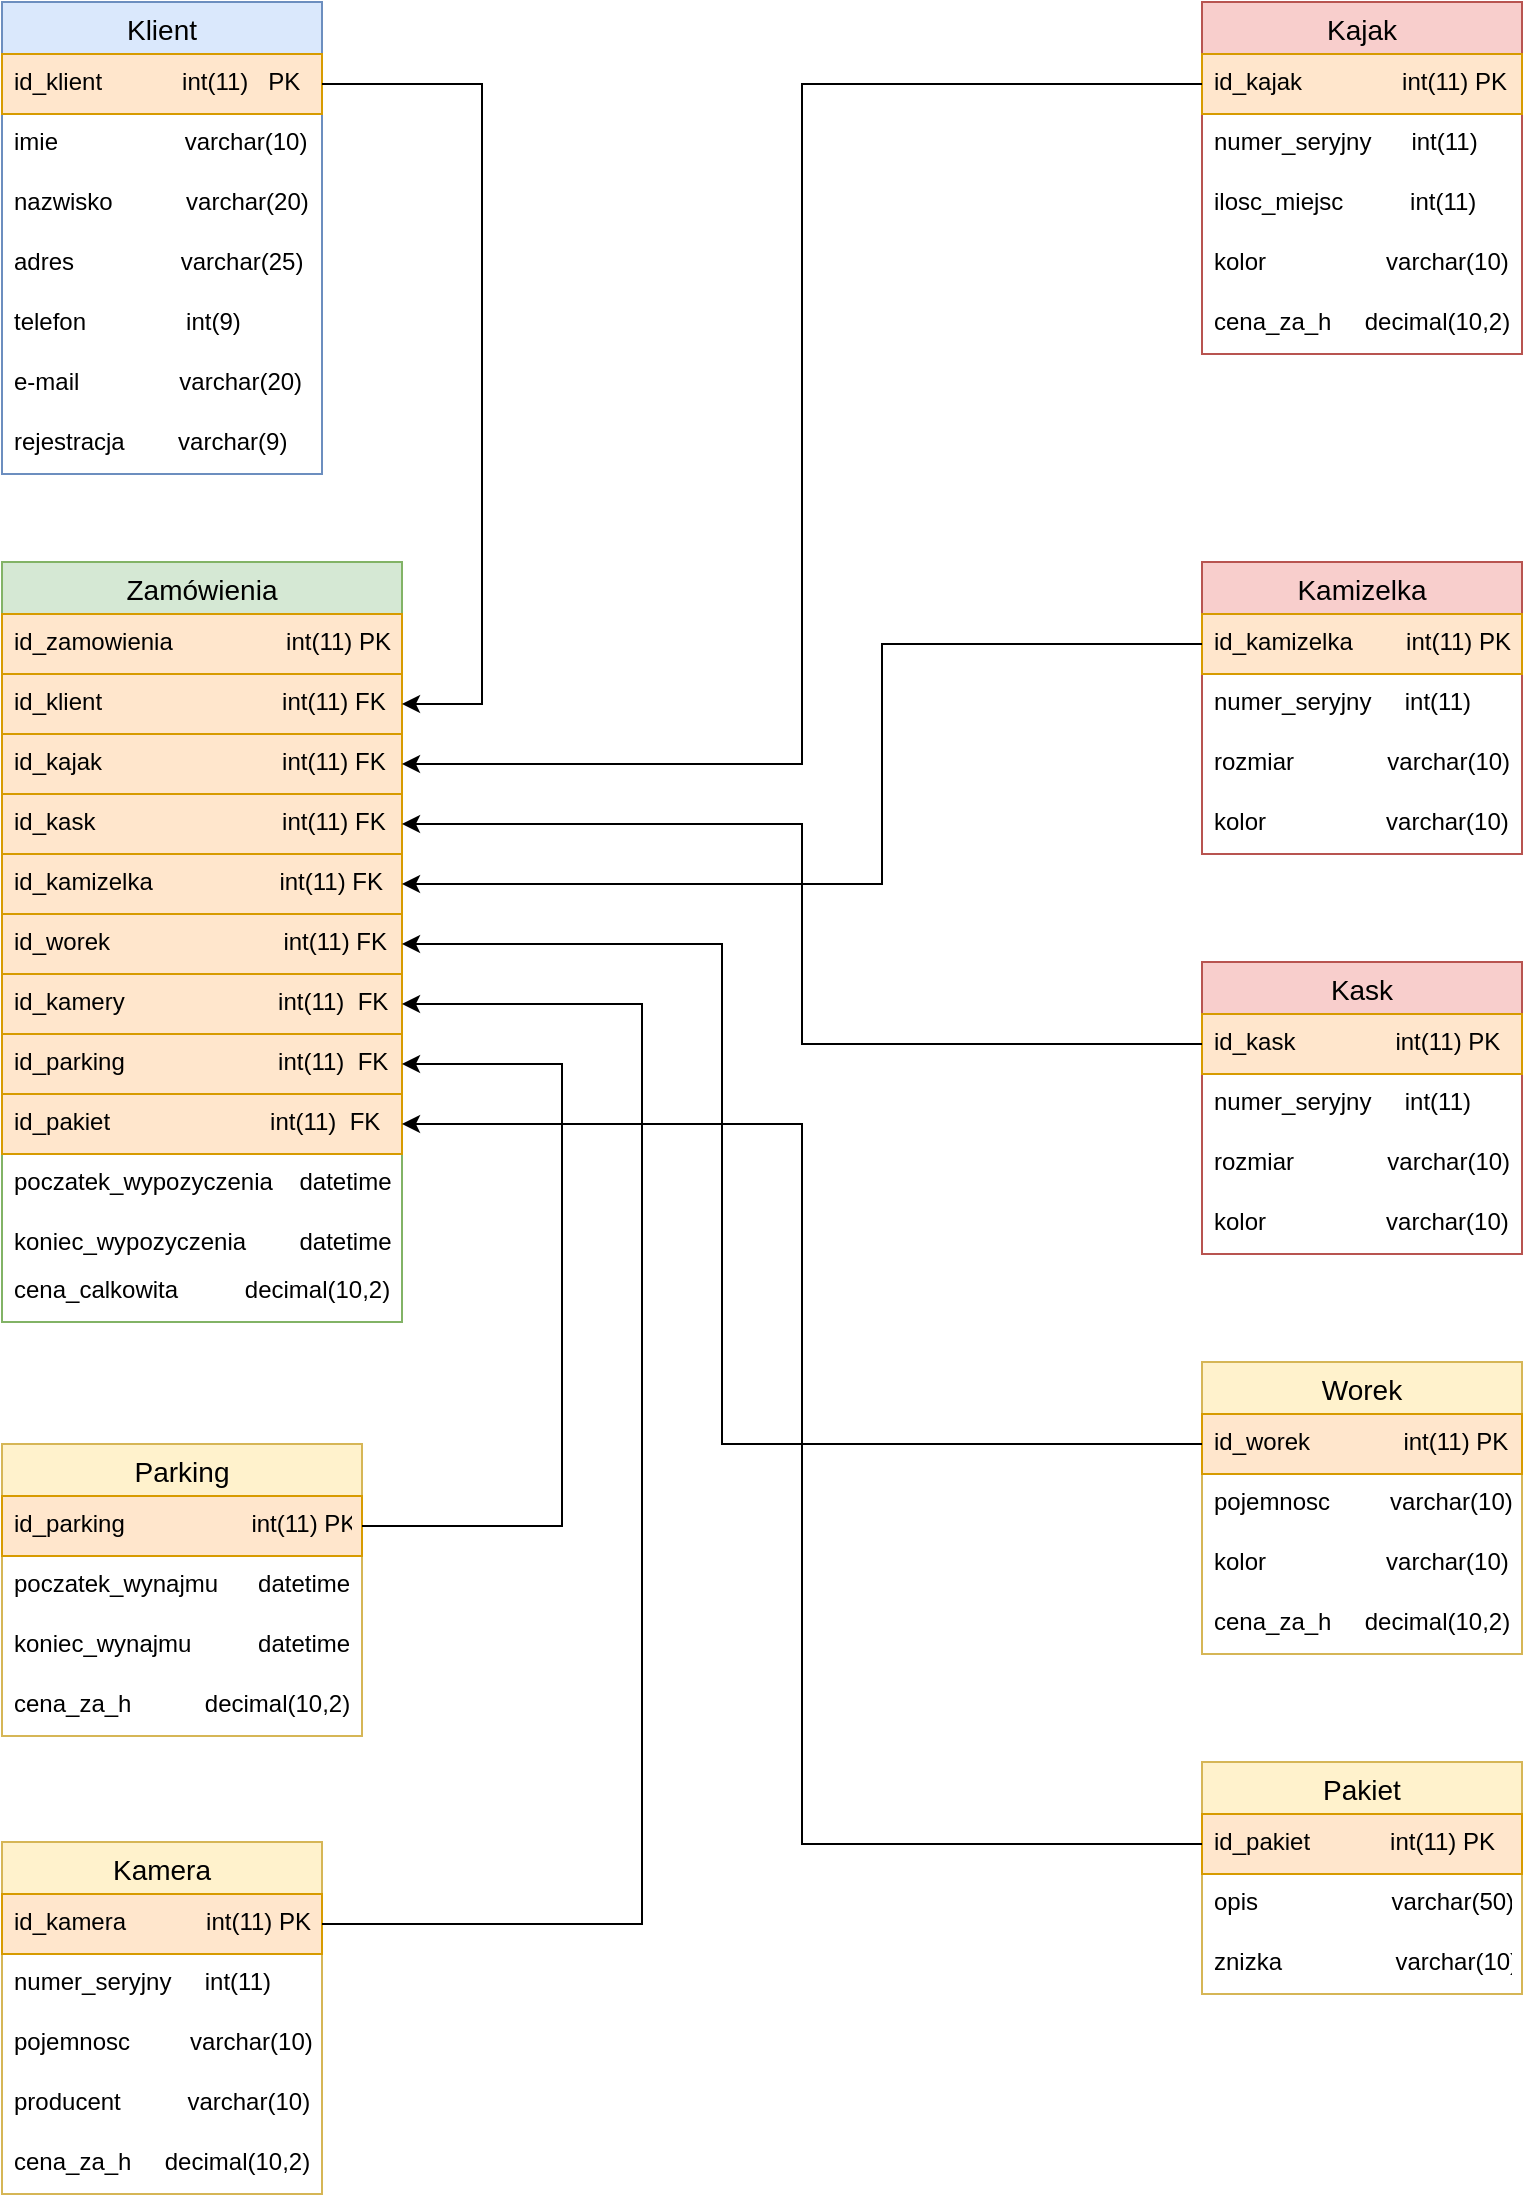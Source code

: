 <mxfile version="18.1.2" type="device"><diagram id="ROGMq6jxVh5PJTaywICQ" name="Page-1"><mxGraphModel dx="1422" dy="737" grid="1" gridSize="10" guides="1" tooltips="1" connect="1" arrows="1" fold="1" page="1" pageScale="1" pageWidth="827" pageHeight="1169" math="0" shadow="0"><root><mxCell id="0"/><mxCell id="1" parent="0"/><mxCell id="9m70KWR6ilncUeWyf_83-3" value="Klient" style="swimlane;fontStyle=0;childLayout=stackLayout;horizontal=1;startSize=26;horizontalStack=0;resizeParent=1;resizeParentMax=0;resizeLast=0;collapsible=1;marginBottom=0;align=center;fontSize=14;fillColor=#dae8fc;strokeColor=#6c8ebf;" parent="1" vertex="1"><mxGeometry x="40" y="40" width="160" height="236" as="geometry"/></mxCell><mxCell id="9m70KWR6ilncUeWyf_83-60" value="id_klient            int(11)   PK" style="text;strokeColor=#d79b00;fillColor=#ffe6cc;spacingLeft=4;spacingRight=4;overflow=hidden;rotatable=0;points=[[0,0.5],[1,0.5]];portConstraint=eastwest;fontSize=12;" parent="9m70KWR6ilncUeWyf_83-3" vertex="1"><mxGeometry y="26" width="160" height="30" as="geometry"/></mxCell><mxCell id="9m70KWR6ilncUeWyf_83-61" value="imie                   varchar(10)" style="text;strokeColor=none;fillColor=none;spacingLeft=4;spacingRight=4;overflow=hidden;rotatable=0;points=[[0,0.5],[1,0.5]];portConstraint=eastwest;fontSize=12;" parent="9m70KWR6ilncUeWyf_83-3" vertex="1"><mxGeometry y="56" width="160" height="30" as="geometry"/></mxCell><mxCell id="9m70KWR6ilncUeWyf_83-62" value="nazwisko           varchar(20)" style="text;strokeColor=none;fillColor=none;spacingLeft=4;spacingRight=4;overflow=hidden;rotatable=0;points=[[0,0.5],[1,0.5]];portConstraint=eastwest;fontSize=12;" parent="9m70KWR6ilncUeWyf_83-3" vertex="1"><mxGeometry y="86" width="160" height="30" as="geometry"/></mxCell><mxCell id="9m70KWR6ilncUeWyf_83-63" value="adres                varchar(25)" style="text;strokeColor=none;fillColor=none;spacingLeft=4;spacingRight=4;overflow=hidden;rotatable=0;points=[[0,0.5],[1,0.5]];portConstraint=eastwest;fontSize=12;" parent="9m70KWR6ilncUeWyf_83-3" vertex="1"><mxGeometry y="116" width="160" height="30" as="geometry"/></mxCell><mxCell id="9m70KWR6ilncUeWyf_83-64" value="telefon               int(9)" style="text;strokeColor=none;fillColor=none;spacingLeft=4;spacingRight=4;overflow=hidden;rotatable=0;points=[[0,0.5],[1,0.5]];portConstraint=eastwest;fontSize=12;" parent="9m70KWR6ilncUeWyf_83-3" vertex="1"><mxGeometry y="146" width="160" height="30" as="geometry"/></mxCell><mxCell id="9m70KWR6ilncUeWyf_83-65" value="e-mail               varchar(20)" style="text;strokeColor=none;fillColor=none;spacingLeft=4;spacingRight=4;overflow=hidden;rotatable=0;points=[[0,0.5],[1,0.5]];portConstraint=eastwest;fontSize=12;" parent="9m70KWR6ilncUeWyf_83-3" vertex="1"><mxGeometry y="176" width="160" height="30" as="geometry"/></mxCell><mxCell id="9m70KWR6ilncUeWyf_83-66" value="rejestracja        varchar(9)" style="text;strokeColor=none;fillColor=none;spacingLeft=4;spacingRight=4;overflow=hidden;rotatable=0;points=[[0,0.5],[1,0.5]];portConstraint=eastwest;fontSize=12;" parent="9m70KWR6ilncUeWyf_83-3" vertex="1"><mxGeometry y="206" width="160" height="30" as="geometry"/></mxCell><mxCell id="9m70KWR6ilncUeWyf_83-7" value="Kajak" style="swimlane;fontStyle=0;childLayout=stackLayout;horizontal=1;startSize=26;horizontalStack=0;resizeParent=1;resizeParentMax=0;resizeLast=0;collapsible=1;marginBottom=0;align=center;fontSize=14;fillColor=#f8cecc;strokeColor=#b85450;" parent="1" vertex="1"><mxGeometry x="640" y="40" width="160" height="176" as="geometry"/></mxCell><mxCell id="9m70KWR6ilncUeWyf_83-8" value="id_kajak               int(11) PK" style="text;spacingLeft=4;spacingRight=4;overflow=hidden;rotatable=0;points=[[0,0.5],[1,0.5]];portConstraint=eastwest;fontSize=12;fillColor=#ffe6cc;strokeColor=#d79b00;" parent="9m70KWR6ilncUeWyf_83-7" vertex="1"><mxGeometry y="26" width="160" height="30" as="geometry"/></mxCell><mxCell id="9m70KWR6ilncUeWyf_83-10" value="numer_seryjny      int(11)" style="text;strokeColor=none;fillColor=none;spacingLeft=4;spacingRight=4;overflow=hidden;rotatable=0;points=[[0,0.5],[1,0.5]];portConstraint=eastwest;fontSize=12;" parent="9m70KWR6ilncUeWyf_83-7" vertex="1"><mxGeometry y="56" width="160" height="30" as="geometry"/></mxCell><mxCell id="9m70KWR6ilncUeWyf_83-9" value="ilosc_miejsc          int(11)" style="text;strokeColor=none;fillColor=none;spacingLeft=4;spacingRight=4;overflow=hidden;rotatable=0;points=[[0,0.5],[1,0.5]];portConstraint=eastwest;fontSize=12;" parent="9m70KWR6ilncUeWyf_83-7" vertex="1"><mxGeometry y="86" width="160" height="30" as="geometry"/></mxCell><mxCell id="9m70KWR6ilncUeWyf_83-67" value="kolor                  varchar(10)" style="text;strokeColor=none;fillColor=none;spacingLeft=4;spacingRight=4;overflow=hidden;rotatable=0;points=[[0,0.5],[1,0.5]];portConstraint=eastwest;fontSize=12;" parent="9m70KWR6ilncUeWyf_83-7" vertex="1"><mxGeometry y="116" width="160" height="30" as="geometry"/></mxCell><mxCell id="9m70KWR6ilncUeWyf_83-68" value="cena_za_h     decimal(10,2)" style="text;strokeColor=none;fillColor=none;spacingLeft=4;spacingRight=4;overflow=hidden;rotatable=0;points=[[0,0.5],[1,0.5]];portConstraint=eastwest;fontSize=12;" parent="9m70KWR6ilncUeWyf_83-7" vertex="1"><mxGeometry y="146" width="160" height="30" as="geometry"/></mxCell><mxCell id="9m70KWR6ilncUeWyf_83-11" value="Kamizelka" style="swimlane;fontStyle=0;childLayout=stackLayout;horizontal=1;startSize=26;horizontalStack=0;resizeParent=1;resizeParentMax=0;resizeLast=0;collapsible=1;marginBottom=0;align=center;fontSize=14;fillColor=#f8cecc;strokeColor=#b85450;" parent="1" vertex="1"><mxGeometry x="640" y="320" width="160" height="146" as="geometry"/></mxCell><mxCell id="9m70KWR6ilncUeWyf_83-12" value="id_kamizelka        int(11) PK" style="text;strokeColor=#d79b00;fillColor=#ffe6cc;spacingLeft=4;spacingRight=4;overflow=hidden;rotatable=0;points=[[0,0.5],[1,0.5]];portConstraint=eastwest;fontSize=12;" parent="9m70KWR6ilncUeWyf_83-11" vertex="1"><mxGeometry y="26" width="160" height="30" as="geometry"/></mxCell><mxCell id="9m70KWR6ilncUeWyf_83-70" value="numer_seryjny     int(11)" style="text;strokeColor=none;fillColor=none;spacingLeft=4;spacingRight=4;overflow=hidden;rotatable=0;points=[[0,0.5],[1,0.5]];portConstraint=eastwest;fontSize=12;" parent="9m70KWR6ilncUeWyf_83-11" vertex="1"><mxGeometry y="56" width="160" height="30" as="geometry"/></mxCell><mxCell id="9m70KWR6ilncUeWyf_83-13" value="rozmiar              varchar(10)" style="text;strokeColor=none;fillColor=none;spacingLeft=4;spacingRight=4;overflow=hidden;rotatable=0;points=[[0,0.5],[1,0.5]];portConstraint=eastwest;fontSize=12;" parent="9m70KWR6ilncUeWyf_83-11" vertex="1"><mxGeometry y="86" width="160" height="30" as="geometry"/></mxCell><mxCell id="9m70KWR6ilncUeWyf_83-14" value="kolor                  varchar(10)" style="text;strokeColor=none;fillColor=none;spacingLeft=4;spacingRight=4;overflow=hidden;rotatable=0;points=[[0,0.5],[1,0.5]];portConstraint=eastwest;fontSize=12;" parent="9m70KWR6ilncUeWyf_83-11" vertex="1"><mxGeometry y="116" width="160" height="30" as="geometry"/></mxCell><mxCell id="9m70KWR6ilncUeWyf_83-15" value="Zamówienia" style="swimlane;fontStyle=0;childLayout=stackLayout;horizontal=1;startSize=26;horizontalStack=0;resizeParent=1;resizeParentMax=0;resizeLast=0;collapsible=1;marginBottom=0;align=center;fontSize=14;fillColor=#d5e8d4;strokeColor=#82b366;" parent="1" vertex="1"><mxGeometry x="40" y="320" width="200" height="380" as="geometry"/></mxCell><mxCell id="9m70KWR6ilncUeWyf_83-17" value="id_zamowienia                 int(11) PK" style="text;strokeColor=#d79b00;fillColor=#ffe6cc;spacingLeft=4;spacingRight=4;overflow=hidden;rotatable=0;points=[[0,0.5],[1,0.5]];portConstraint=eastwest;fontSize=12;" parent="9m70KWR6ilncUeWyf_83-15" vertex="1"><mxGeometry y="26" width="200" height="30" as="geometry"/></mxCell><mxCell id="9m70KWR6ilncUeWyf_83-18" value="id_klient                           int(11) FK" style="text;strokeColor=#d79b00;fillColor=#ffe6cc;spacingLeft=4;spacingRight=4;overflow=hidden;rotatable=0;points=[[0,0.5],[1,0.5]];portConstraint=eastwest;fontSize=12;" parent="9m70KWR6ilncUeWyf_83-15" vertex="1"><mxGeometry y="56" width="200" height="30" as="geometry"/></mxCell><mxCell id="9m70KWR6ilncUeWyf_83-85" value="id_kajak                           int(11) FK" style="text;strokeColor=#d79b00;fillColor=#ffe6cc;spacingLeft=4;spacingRight=4;overflow=hidden;rotatable=0;points=[[0,0.5],[1,0.5]];portConstraint=eastwest;fontSize=12;" parent="9m70KWR6ilncUeWyf_83-15" vertex="1"><mxGeometry y="86" width="200" height="30" as="geometry"/></mxCell><mxCell id="9m70KWR6ilncUeWyf_83-84" value="id_kask                            int(11) FK" style="text;strokeColor=#d79b00;fillColor=#ffe6cc;spacingLeft=4;spacingRight=4;overflow=hidden;rotatable=0;points=[[0,0.5],[1,0.5]];portConstraint=eastwest;fontSize=12;" parent="9m70KWR6ilncUeWyf_83-15" vertex="1"><mxGeometry y="116" width="200" height="30" as="geometry"/></mxCell><mxCell id="9m70KWR6ilncUeWyf_83-83" value="id_kamizelka                   int(11) FK" style="text;strokeColor=#d79b00;fillColor=#ffe6cc;spacingLeft=4;spacingRight=4;overflow=hidden;rotatable=0;points=[[0,0.5],[1,0.5]];portConstraint=eastwest;fontSize=12;" parent="9m70KWR6ilncUeWyf_83-15" vertex="1"><mxGeometry y="146" width="200" height="30" as="geometry"/></mxCell><mxCell id="9m70KWR6ilncUeWyf_83-82" value="id_worek                          int(11) FK" style="text;strokeColor=#d79b00;fillColor=#ffe6cc;spacingLeft=4;spacingRight=4;overflow=hidden;rotatable=0;points=[[0,0.5],[1,0.5]];portConstraint=eastwest;fontSize=12;" parent="9m70KWR6ilncUeWyf_83-15" vertex="1"><mxGeometry y="176" width="200" height="30" as="geometry"/></mxCell><mxCell id="9m70KWR6ilncUeWyf_83-81" value="id_kamery                       int(11)  FK" style="text;strokeColor=#d79b00;fillColor=#ffe6cc;spacingLeft=4;spacingRight=4;overflow=hidden;rotatable=0;points=[[0,0.5],[1,0.5]];portConstraint=eastwest;fontSize=12;" parent="9m70KWR6ilncUeWyf_83-15" vertex="1"><mxGeometry y="206" width="200" height="30" as="geometry"/></mxCell><mxCell id="9m70KWR6ilncUeWyf_83-80" value="id_parking                       int(11)  FK" style="text;strokeColor=#d79b00;fillColor=#ffe6cc;spacingLeft=4;spacingRight=4;overflow=hidden;rotatable=0;points=[[0,0.5],[1,0.5]];portConstraint=eastwest;fontSize=12;" parent="9m70KWR6ilncUeWyf_83-15" vertex="1"><mxGeometry y="236" width="200" height="30" as="geometry"/></mxCell><mxCell id="9m70KWR6ilncUeWyf_83-79" value="id_pakiet                        int(11)  FK" style="text;strokeColor=#d79b00;fillColor=#ffe6cc;spacingLeft=4;spacingRight=4;overflow=hidden;rotatable=0;points=[[0,0.5],[1,0.5]];portConstraint=eastwest;fontSize=12;" parent="9m70KWR6ilncUeWyf_83-15" vertex="1"><mxGeometry y="266" width="200" height="30" as="geometry"/></mxCell><mxCell id="9m70KWR6ilncUeWyf_83-78" value="poczatek_wypozyczenia    datetime" style="text;strokeColor=none;fillColor=none;spacingLeft=4;spacingRight=4;overflow=hidden;rotatable=0;points=[[0,0.5],[1,0.5]];portConstraint=eastwest;fontSize=12;" parent="9m70KWR6ilncUeWyf_83-15" vertex="1"><mxGeometry y="296" width="200" height="30" as="geometry"/></mxCell><mxCell id="9m70KWR6ilncUeWyf_83-77" value="koniec_wypozyczenia        datetime" style="text;strokeColor=none;fillColor=none;spacingLeft=4;spacingRight=4;overflow=hidden;rotatable=0;points=[[0,0.5],[1,0.5]];portConstraint=eastwest;fontSize=12;" parent="9m70KWR6ilncUeWyf_83-15" vertex="1"><mxGeometry y="326" width="200" height="24" as="geometry"/></mxCell><mxCell id="9m70KWR6ilncUeWyf_83-76" value="cena_calkowita          decimal(10,2)" style="text;strokeColor=none;fillColor=none;spacingLeft=4;spacingRight=4;overflow=hidden;rotatable=0;points=[[0,0.5],[1,0.5]];portConstraint=eastwest;fontSize=12;" parent="9m70KWR6ilncUeWyf_83-15" vertex="1"><mxGeometry y="350" width="200" height="30" as="geometry"/></mxCell><mxCell id="9m70KWR6ilncUeWyf_83-19" value="Parking" style="swimlane;fontStyle=0;childLayout=stackLayout;horizontal=1;startSize=26;horizontalStack=0;resizeParent=1;resizeParentMax=0;resizeLast=0;collapsible=1;marginBottom=0;align=center;fontSize=14;fillColor=#fff2cc;strokeColor=#d6b656;" parent="1" vertex="1"><mxGeometry x="40" y="761" width="180" height="146" as="geometry"/></mxCell><mxCell id="9m70KWR6ilncUeWyf_83-20" value="id_parking                   int(11) PK" style="text;strokeColor=#d79b00;fillColor=#ffe6cc;spacingLeft=4;spacingRight=4;overflow=hidden;rotatable=0;points=[[0,0.5],[1,0.5]];portConstraint=eastwest;fontSize=12;" parent="9m70KWR6ilncUeWyf_83-19" vertex="1"><mxGeometry y="26" width="180" height="30" as="geometry"/></mxCell><mxCell id="9m70KWR6ilncUeWyf_83-21" value="poczatek_wynajmu      datetime" style="text;strokeColor=none;fillColor=none;spacingLeft=4;spacingRight=4;overflow=hidden;rotatable=0;points=[[0,0.5],[1,0.5]];portConstraint=eastwest;fontSize=12;" parent="9m70KWR6ilncUeWyf_83-19" vertex="1"><mxGeometry y="56" width="180" height="30" as="geometry"/></mxCell><mxCell id="9m70KWR6ilncUeWyf_83-22" value="koniec_wynajmu          datetime" style="text;strokeColor=none;fillColor=none;spacingLeft=4;spacingRight=4;overflow=hidden;rotatable=0;points=[[0,0.5],[1,0.5]];portConstraint=eastwest;fontSize=12;" parent="9m70KWR6ilncUeWyf_83-19" vertex="1"><mxGeometry y="86" width="180" height="30" as="geometry"/></mxCell><mxCell id="9m70KWR6ilncUeWyf_83-71" value="cena_za_h           decimal(10,2)" style="text;strokeColor=none;fillColor=none;spacingLeft=4;spacingRight=4;overflow=hidden;rotatable=0;points=[[0,0.5],[1,0.5]];portConstraint=eastwest;fontSize=12;" parent="9m70KWR6ilncUeWyf_83-19" vertex="1"><mxGeometry y="116" width="180" height="30" as="geometry"/></mxCell><mxCell id="9m70KWR6ilncUeWyf_83-23" value="Kask" style="swimlane;fontStyle=0;childLayout=stackLayout;horizontal=1;startSize=26;horizontalStack=0;resizeParent=1;resizeParentMax=0;resizeLast=0;collapsible=1;marginBottom=0;align=center;fontSize=14;fillColor=#f8cecc;strokeColor=#b85450;" parent="1" vertex="1"><mxGeometry x="640" y="520" width="160" height="146" as="geometry"/></mxCell><mxCell id="9m70KWR6ilncUeWyf_83-24" value="id_kask               int(11) PK" style="text;strokeColor=#d79b00;fillColor=#ffe6cc;spacingLeft=4;spacingRight=4;overflow=hidden;rotatable=0;points=[[0,0.5],[1,0.5]];portConstraint=eastwest;fontSize=12;" parent="9m70KWR6ilncUeWyf_83-23" vertex="1"><mxGeometry y="26" width="160" height="30" as="geometry"/></mxCell><mxCell id="9m70KWR6ilncUeWyf_83-25" value="numer_seryjny     int(11)" style="text;strokeColor=none;fillColor=none;spacingLeft=4;spacingRight=4;overflow=hidden;rotatable=0;points=[[0,0.5],[1,0.5]];portConstraint=eastwest;fontSize=12;" parent="9m70KWR6ilncUeWyf_83-23" vertex="1"><mxGeometry y="56" width="160" height="30" as="geometry"/></mxCell><mxCell id="9m70KWR6ilncUeWyf_83-26" value="rozmiar              varchar(10)" style="text;strokeColor=none;fillColor=none;spacingLeft=4;spacingRight=4;overflow=hidden;rotatable=0;points=[[0,0.5],[1,0.5]];portConstraint=eastwest;fontSize=12;" parent="9m70KWR6ilncUeWyf_83-23" vertex="1"><mxGeometry y="86" width="160" height="30" as="geometry"/></mxCell><mxCell id="9m70KWR6ilncUeWyf_83-72" value="kolor                  varchar(10)" style="text;strokeColor=none;fillColor=none;spacingLeft=4;spacingRight=4;overflow=hidden;rotatable=0;points=[[0,0.5],[1,0.5]];portConstraint=eastwest;fontSize=12;" parent="9m70KWR6ilncUeWyf_83-23" vertex="1"><mxGeometry y="116" width="160" height="30" as="geometry"/></mxCell><mxCell id="9m70KWR6ilncUeWyf_83-27" value="Worek" style="swimlane;fontStyle=0;childLayout=stackLayout;horizontal=1;startSize=26;horizontalStack=0;resizeParent=1;resizeParentMax=0;resizeLast=0;collapsible=1;marginBottom=0;align=center;fontSize=14;fillColor=#fff2cc;strokeColor=#d6b656;" parent="1" vertex="1"><mxGeometry x="640" y="720" width="160" height="146" as="geometry"/></mxCell><mxCell id="9m70KWR6ilncUeWyf_83-28" value="id_worek              int(11) PK" style="text;strokeColor=#d79b00;fillColor=#ffe6cc;spacingLeft=4;spacingRight=4;overflow=hidden;rotatable=0;points=[[0,0.5],[1,0.5]];portConstraint=eastwest;fontSize=12;" parent="9m70KWR6ilncUeWyf_83-27" vertex="1"><mxGeometry y="26" width="160" height="30" as="geometry"/></mxCell><mxCell id="9m70KWR6ilncUeWyf_83-29" value="pojemnosc         varchar(10)" style="text;strokeColor=none;fillColor=none;spacingLeft=4;spacingRight=4;overflow=hidden;rotatable=0;points=[[0,0.5],[1,0.5]];portConstraint=eastwest;fontSize=12;" parent="9m70KWR6ilncUeWyf_83-27" vertex="1"><mxGeometry y="56" width="160" height="30" as="geometry"/></mxCell><mxCell id="9m70KWR6ilncUeWyf_83-30" value="kolor                  varchar(10)" style="text;strokeColor=none;fillColor=none;spacingLeft=4;spacingRight=4;overflow=hidden;rotatable=0;points=[[0,0.5],[1,0.5]];portConstraint=eastwest;fontSize=12;" parent="9m70KWR6ilncUeWyf_83-27" vertex="1"><mxGeometry y="86" width="160" height="30" as="geometry"/></mxCell><mxCell id="9m70KWR6ilncUeWyf_83-73" value="cena_za_h     decimal(10,2)" style="text;strokeColor=none;fillColor=none;spacingLeft=4;spacingRight=4;overflow=hidden;rotatable=0;points=[[0,0.5],[1,0.5]];portConstraint=eastwest;fontSize=12;" parent="9m70KWR6ilncUeWyf_83-27" vertex="1"><mxGeometry y="116" width="160" height="30" as="geometry"/></mxCell><mxCell id="9m70KWR6ilncUeWyf_83-31" value="Kamera" style="swimlane;fontStyle=0;childLayout=stackLayout;horizontal=1;startSize=26;horizontalStack=0;resizeParent=1;resizeParentMax=0;resizeLast=0;collapsible=1;marginBottom=0;align=center;fontSize=14;fillColor=#fff2cc;strokeColor=#d6b656;" parent="1" vertex="1"><mxGeometry x="40" y="960" width="160" height="176" as="geometry"/></mxCell><mxCell id="9m70KWR6ilncUeWyf_83-32" value="id_kamera            int(11) PK" style="text;strokeColor=#d79b00;fillColor=#ffe6cc;spacingLeft=4;spacingRight=4;overflow=hidden;rotatable=0;points=[[0,0.5],[1,0.5]];portConstraint=eastwest;fontSize=12;" parent="9m70KWR6ilncUeWyf_83-31" vertex="1"><mxGeometry y="26" width="160" height="30" as="geometry"/></mxCell><mxCell id="9m70KWR6ilncUeWyf_83-33" value="numer_seryjny     int(11)" style="text;strokeColor=none;fillColor=none;spacingLeft=4;spacingRight=4;overflow=hidden;rotatable=0;points=[[0,0.5],[1,0.5]];portConstraint=eastwest;fontSize=12;" parent="9m70KWR6ilncUeWyf_83-31" vertex="1"><mxGeometry y="56" width="160" height="30" as="geometry"/></mxCell><mxCell id="9m70KWR6ilncUeWyf_83-34" value="pojemnosc         varchar(10)" style="text;strokeColor=none;fillColor=none;spacingLeft=4;spacingRight=4;overflow=hidden;rotatable=0;points=[[0,0.5],[1,0.5]];portConstraint=eastwest;fontSize=12;" parent="9m70KWR6ilncUeWyf_83-31" vertex="1"><mxGeometry y="86" width="160" height="30" as="geometry"/></mxCell><mxCell id="9m70KWR6ilncUeWyf_83-75" value="producent          varchar(10)" style="text;strokeColor=none;fillColor=none;spacingLeft=4;spacingRight=4;overflow=hidden;rotatable=0;points=[[0,0.5],[1,0.5]];portConstraint=eastwest;fontSize=12;" parent="9m70KWR6ilncUeWyf_83-31" vertex="1"><mxGeometry y="116" width="160" height="30" as="geometry"/></mxCell><mxCell id="9m70KWR6ilncUeWyf_83-74" value="cena_za_h     decimal(10,2)" style="text;strokeColor=none;fillColor=none;spacingLeft=4;spacingRight=4;overflow=hidden;rotatable=0;points=[[0,0.5],[1,0.5]];portConstraint=eastwest;fontSize=12;" parent="9m70KWR6ilncUeWyf_83-31" vertex="1"><mxGeometry y="146" width="160" height="30" as="geometry"/></mxCell><mxCell id="9m70KWR6ilncUeWyf_83-35" value="Pakiet" style="swimlane;fontStyle=0;childLayout=stackLayout;horizontal=1;startSize=26;horizontalStack=0;resizeParent=1;resizeParentMax=0;resizeLast=0;collapsible=1;marginBottom=0;align=center;fontSize=14;fillColor=#fff2cc;strokeColor=#d6b656;" parent="1" vertex="1"><mxGeometry x="640" y="920" width="160" height="116" as="geometry"/></mxCell><mxCell id="9m70KWR6ilncUeWyf_83-36" value="id_pakiet            int(11) PK" style="text;strokeColor=#d79b00;fillColor=#ffe6cc;spacingLeft=4;spacingRight=4;overflow=hidden;rotatable=0;points=[[0,0.5],[1,0.5]];portConstraint=eastwest;fontSize=12;" parent="9m70KWR6ilncUeWyf_83-35" vertex="1"><mxGeometry y="26" width="160" height="30" as="geometry"/></mxCell><mxCell id="9m70KWR6ilncUeWyf_83-37" value="opis                    varchar(50)" style="text;strokeColor=none;fillColor=none;spacingLeft=4;spacingRight=4;overflow=hidden;rotatable=0;points=[[0,0.5],[1,0.5]];portConstraint=eastwest;fontSize=12;" parent="9m70KWR6ilncUeWyf_83-35" vertex="1"><mxGeometry y="56" width="160" height="30" as="geometry"/></mxCell><mxCell id="YBUvD0MKZ6u4qPLwiLk2-1" value="znizka                 varchar(10)" style="text;strokeColor=none;fillColor=none;spacingLeft=4;spacingRight=4;overflow=hidden;rotatable=0;points=[[0,0.5],[1,0.5]];portConstraint=eastwest;fontSize=12;" vertex="1" parent="9m70KWR6ilncUeWyf_83-35"><mxGeometry y="86" width="160" height="30" as="geometry"/></mxCell><mxCell id="9m70KWR6ilncUeWyf_83-88" value="" style="edgeStyle=elbowEdgeStyle;fontSize=12;html=1;endArrow=none;endFill=0;rounded=0;startArrow=classic;startFill=1;entryX=0;entryY=0.5;entryDx=0;entryDy=0;exitX=1;exitY=0.5;exitDx=0;exitDy=0;" parent="1" source="9m70KWR6ilncUeWyf_83-85" target="9m70KWR6ilncUeWyf_83-8" edge="1"><mxGeometry width="100" height="100" relative="1" as="geometry"><mxPoint x="410" y="390" as="sourcePoint"/><mxPoint x="510" y="290" as="targetPoint"/></mxGeometry></mxCell><mxCell id="9m70KWR6ilncUeWyf_83-89" value="" style="edgeStyle=elbowEdgeStyle;fontSize=12;html=1;endArrow=none;endFill=0;rounded=0;startArrow=classic;startFill=1;entryX=0;entryY=0.5;entryDx=0;entryDy=0;exitX=1;exitY=0.5;exitDx=0;exitDy=0;" parent="1" source="9m70KWR6ilncUeWyf_83-83" target="9m70KWR6ilncUeWyf_83-12" edge="1"><mxGeometry width="100" height="100" relative="1" as="geometry"><mxPoint x="480" y="510" as="sourcePoint"/><mxPoint x="580" y="410" as="targetPoint"/><Array as="points"><mxPoint x="480" y="420"/></Array></mxGeometry></mxCell><mxCell id="9m70KWR6ilncUeWyf_83-90" value="" style="edgeStyle=elbowEdgeStyle;fontSize=12;html=1;endArrow=none;endFill=0;rounded=0;startArrow=classic;startFill=1;entryX=0;entryY=0.5;entryDx=0;entryDy=0;exitX=1;exitY=0.5;exitDx=0;exitDy=0;" parent="1" source="9m70KWR6ilncUeWyf_83-84" target="9m70KWR6ilncUeWyf_83-24" edge="1"><mxGeometry width="100" height="100" relative="1" as="geometry"><mxPoint x="320" y="580" as="sourcePoint"/><mxPoint x="420" y="480" as="targetPoint"/></mxGeometry></mxCell><mxCell id="9m70KWR6ilncUeWyf_83-91" value="" style="edgeStyle=elbowEdgeStyle;fontSize=12;html=1;endArrow=none;endFill=0;rounded=0;entryX=0;entryY=0.5;entryDx=0;entryDy=0;startArrow=classic;startFill=1;exitX=1;exitY=0.5;exitDx=0;exitDy=0;" parent="1" source="9m70KWR6ilncUeWyf_83-82" target="9m70KWR6ilncUeWyf_83-28" edge="1"><mxGeometry width="100" height="100" relative="1" as="geometry"><mxPoint x="320" y="680" as="sourcePoint"/><mxPoint x="420" y="580" as="targetPoint"/><Array as="points"><mxPoint x="400" y="630"/></Array></mxGeometry></mxCell><mxCell id="9m70KWR6ilncUeWyf_83-92" value="" style="edgeStyle=elbowEdgeStyle;fontSize=12;html=1;endArrow=classic;endFill=1;rounded=0;startArrow=none;startFill=0;exitX=1;exitY=0.5;exitDx=0;exitDy=0;entryX=1;entryY=0.5;entryDx=0;entryDy=0;" parent="1" source="9m70KWR6ilncUeWyf_83-60" target="9m70KWR6ilncUeWyf_83-18" edge="1"><mxGeometry width="100" height="100" relative="1" as="geometry"><mxPoint x="320" y="280" as="sourcePoint"/><mxPoint x="400" y="360" as="targetPoint"/><Array as="points"><mxPoint x="280" y="220"/></Array></mxGeometry></mxCell><mxCell id="9m70KWR6ilncUeWyf_83-93" value="" style="edgeStyle=elbowEdgeStyle;fontSize=12;html=1;endArrow=classic;endFill=1;rounded=0;startArrow=none;startFill=0;exitX=1;exitY=0.5;exitDx=0;exitDy=0;entryX=1;entryY=0.5;entryDx=0;entryDy=0;" parent="1" source="9m70KWR6ilncUeWyf_83-20" target="9m70KWR6ilncUeWyf_83-80" edge="1"><mxGeometry width="100" height="100" relative="1" as="geometry"><mxPoint x="320" y="780" as="sourcePoint"/><mxPoint x="320" y="610" as="targetPoint"/><Array as="points"><mxPoint x="320" y="680"/></Array></mxGeometry></mxCell><mxCell id="9m70KWR6ilncUeWyf_83-94" value="" style="edgeStyle=elbowEdgeStyle;fontSize=12;html=1;endArrow=none;endFill=0;rounded=0;startArrow=classic;startFill=1;entryX=1;entryY=0.5;entryDx=0;entryDy=0;exitX=1;exitY=0.5;exitDx=0;exitDy=0;" parent="1" source="9m70KWR6ilncUeWyf_83-81" target="9m70KWR6ilncUeWyf_83-32" edge="1"><mxGeometry width="100" height="100" relative="1" as="geometry"><mxPoint x="320" y="880" as="sourcePoint"/><mxPoint x="420" y="780" as="targetPoint"/><Array as="points"><mxPoint x="360" y="780"/></Array></mxGeometry></mxCell><mxCell id="9m70KWR6ilncUeWyf_83-95" value="" style="edgeStyle=elbowEdgeStyle;fontSize=12;html=1;endArrow=none;endFill=0;rounded=0;startArrow=classic;startFill=1;entryX=0;entryY=0.5;entryDx=0;entryDy=0;exitX=1;exitY=0.5;exitDx=0;exitDy=0;" parent="1" source="9m70KWR6ilncUeWyf_83-79" target="9m70KWR6ilncUeWyf_83-36" edge="1"><mxGeometry width="100" height="100" relative="1" as="geometry"><mxPoint x="320" y="880" as="sourcePoint"/><mxPoint x="420" y="780" as="targetPoint"/></mxGeometry></mxCell></root></mxGraphModel></diagram></mxfile>